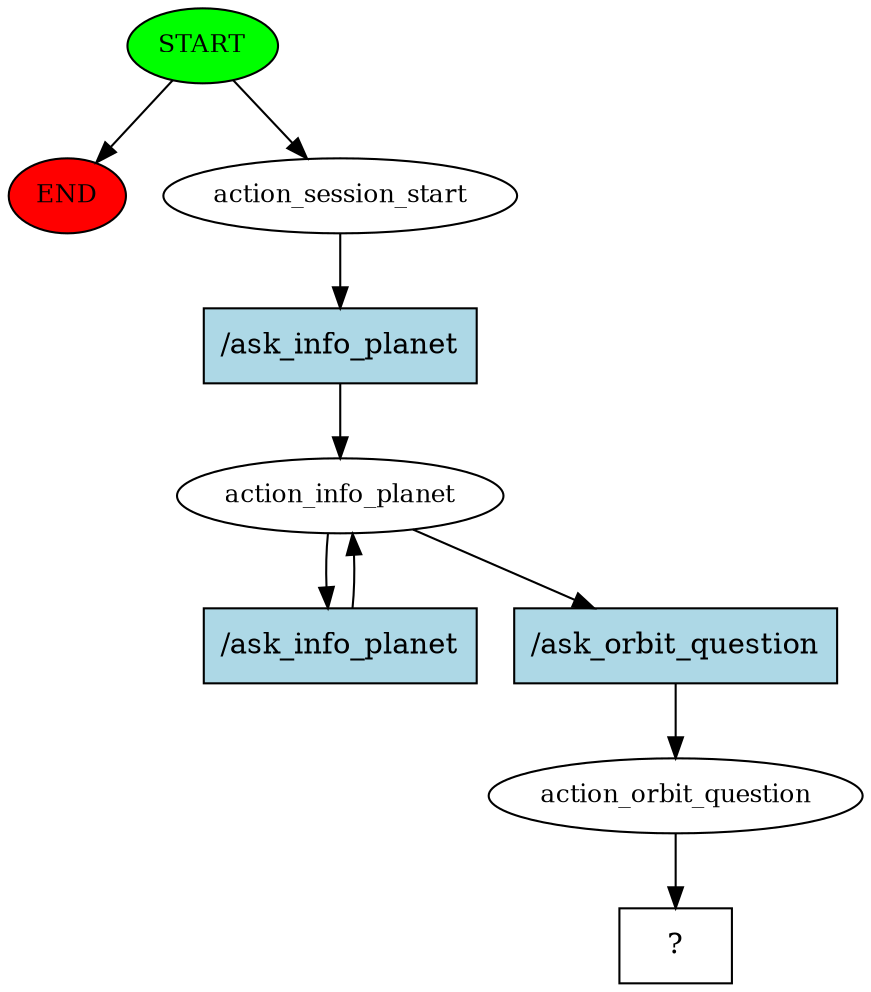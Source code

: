 digraph  {
0 [class="start active", fillcolor=green, fontsize=12, label=START, style=filled];
"-1" [class=end, fillcolor=red, fontsize=12, label=END, style=filled];
1 [class=active, fontsize=12, label=action_session_start];
2 [class=active, fontsize=12, label=action_info_planet];
10 [class=active, fontsize=12, label=action_orbit_question];
11 [class="intent dashed active", label="  ?  ", shape=rect];
12 [class="intent active", fillcolor=lightblue, label="/ask_info_planet", shape=rect, style=filled];
13 [class="intent active", fillcolor=lightblue, label="/ask_info_planet", shape=rect, style=filled];
14 [class="intent active", fillcolor=lightblue, label="/ask_orbit_question", shape=rect, style=filled];
0 -> "-1"  [class="", key=NONE, label=""];
0 -> 1  [class=active, key=NONE, label=""];
1 -> 12  [class=active, key=0];
2 -> 13  [class=active, key=0];
2 -> 14  [class=active, key=0];
10 -> 11  [class=active, key=NONE, label=""];
12 -> 2  [class=active, key=0];
13 -> 2  [class=active, key=0];
14 -> 10  [class=active, key=0];
}
